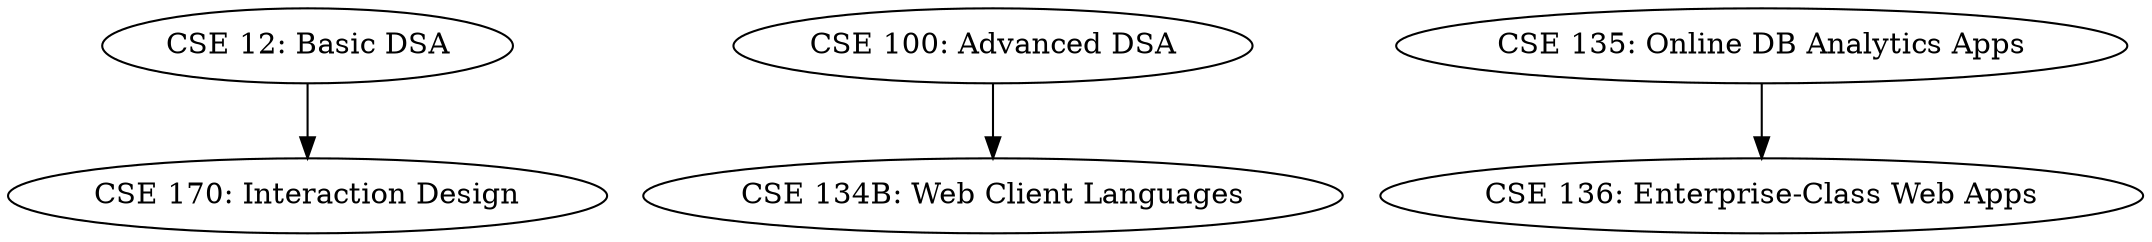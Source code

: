 digraph {
"CSE 12: Basic DSA" -> "CSE 170: Interaction Design";
"CSE 100: Advanced DSA" -> "CSE 134B: Web Client Languages";
"CSE 135: Online DB Analytics Apps" -> "CSE 136: Enterprise-Class Web Apps";
}